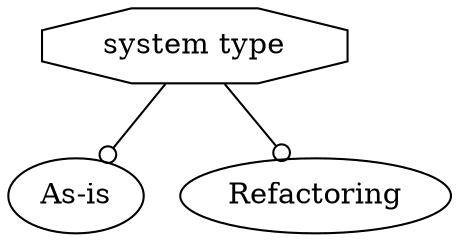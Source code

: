 digraph G { 
"0"[label="system type", shape = polygon, sides =8 ]"1"[label="As-is"]"0" -> "1"[arrowhead= odot]
"2"[label="Refactoring"]"0" -> "2"[arrowhead= odot]
}
